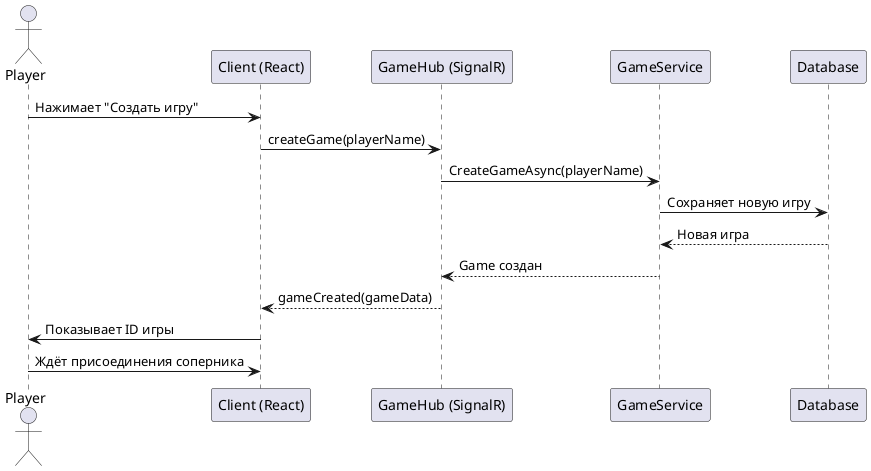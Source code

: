 @startuml SequenceCreateGame
actor Player
participant "Client (React)" as Client
participant "GameHub (SignalR)" as Hub
participant "GameService" as Service
participant "Database" as DB

Player -> Client : Нажимает "Создать игру"
Client -> Hub : createGame(playerName)
Hub -> Service : CreateGameAsync(playerName)
Service -> DB : Сохраняет новую игру
DB --> Service : Новая игра
Service --> Hub : Game создан
Hub --> Client : gameCreated(gameData)
Client -> Player : Показывает ID игры

Player -> Client : Ждёт присоединения соперника
@enduml 